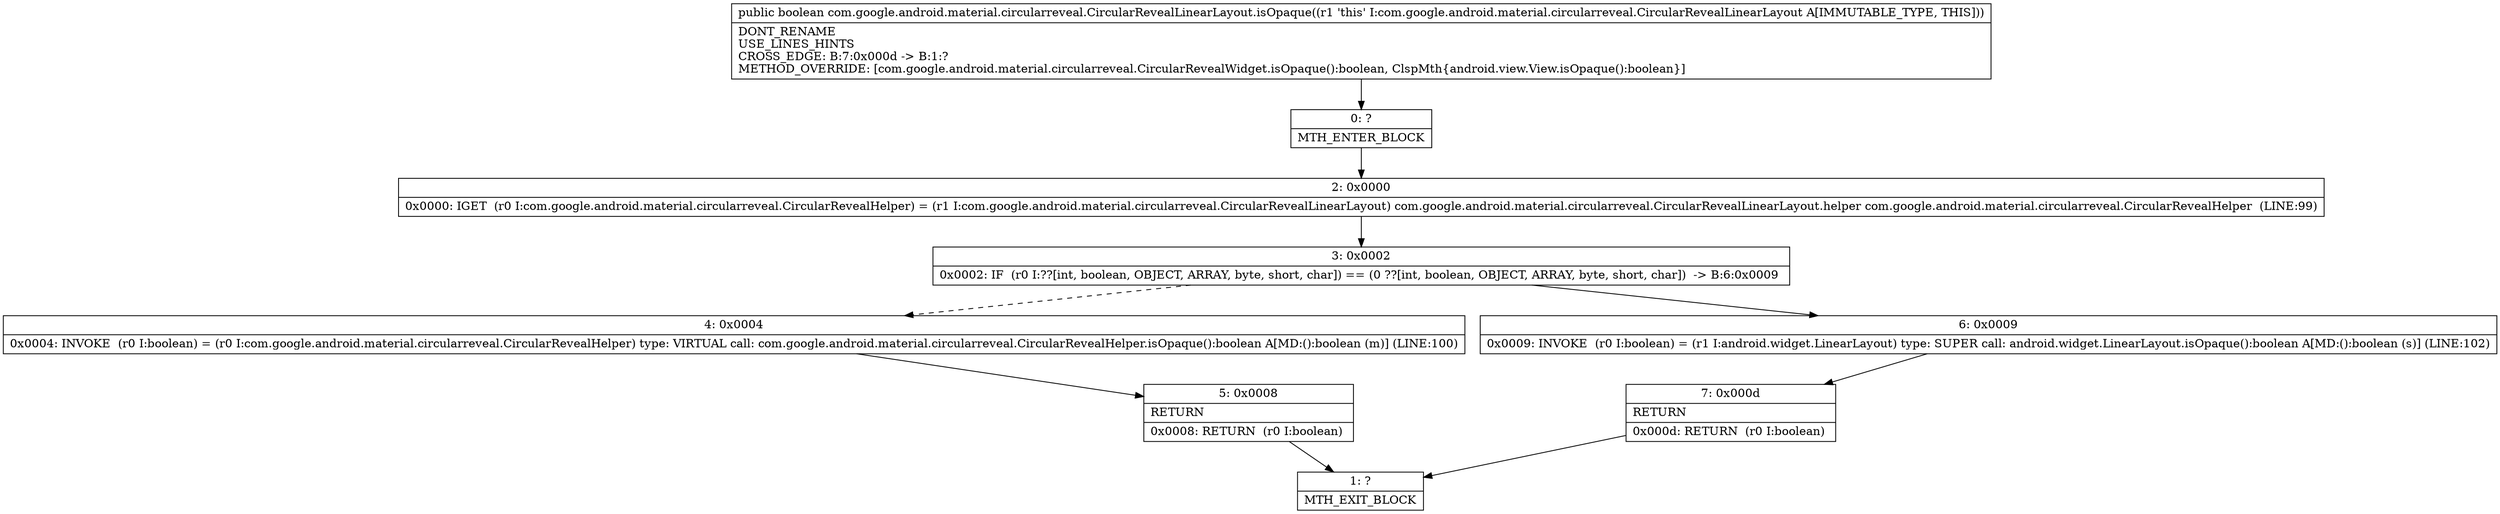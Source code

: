 digraph "CFG forcom.google.android.material.circularreveal.CircularRevealLinearLayout.isOpaque()Z" {
Node_0 [shape=record,label="{0\:\ ?|MTH_ENTER_BLOCK\l}"];
Node_2 [shape=record,label="{2\:\ 0x0000|0x0000: IGET  (r0 I:com.google.android.material.circularreveal.CircularRevealHelper) = (r1 I:com.google.android.material.circularreveal.CircularRevealLinearLayout) com.google.android.material.circularreveal.CircularRevealLinearLayout.helper com.google.android.material.circularreveal.CircularRevealHelper  (LINE:99)\l}"];
Node_3 [shape=record,label="{3\:\ 0x0002|0x0002: IF  (r0 I:??[int, boolean, OBJECT, ARRAY, byte, short, char]) == (0 ??[int, boolean, OBJECT, ARRAY, byte, short, char])  \-\> B:6:0x0009 \l}"];
Node_4 [shape=record,label="{4\:\ 0x0004|0x0004: INVOKE  (r0 I:boolean) = (r0 I:com.google.android.material.circularreveal.CircularRevealHelper) type: VIRTUAL call: com.google.android.material.circularreveal.CircularRevealHelper.isOpaque():boolean A[MD:():boolean (m)] (LINE:100)\l}"];
Node_5 [shape=record,label="{5\:\ 0x0008|RETURN\l|0x0008: RETURN  (r0 I:boolean) \l}"];
Node_1 [shape=record,label="{1\:\ ?|MTH_EXIT_BLOCK\l}"];
Node_6 [shape=record,label="{6\:\ 0x0009|0x0009: INVOKE  (r0 I:boolean) = (r1 I:android.widget.LinearLayout) type: SUPER call: android.widget.LinearLayout.isOpaque():boolean A[MD:():boolean (s)] (LINE:102)\l}"];
Node_7 [shape=record,label="{7\:\ 0x000d|RETURN\l|0x000d: RETURN  (r0 I:boolean) \l}"];
MethodNode[shape=record,label="{public boolean com.google.android.material.circularreveal.CircularRevealLinearLayout.isOpaque((r1 'this' I:com.google.android.material.circularreveal.CircularRevealLinearLayout A[IMMUTABLE_TYPE, THIS]))  | DONT_RENAME\lUSE_LINES_HINTS\lCROSS_EDGE: B:7:0x000d \-\> B:1:?\lMETHOD_OVERRIDE: [com.google.android.material.circularreveal.CircularRevealWidget.isOpaque():boolean, ClspMth\{android.view.View.isOpaque():boolean\}]\l}"];
MethodNode -> Node_0;Node_0 -> Node_2;
Node_2 -> Node_3;
Node_3 -> Node_4[style=dashed];
Node_3 -> Node_6;
Node_4 -> Node_5;
Node_5 -> Node_1;
Node_6 -> Node_7;
Node_7 -> Node_1;
}

